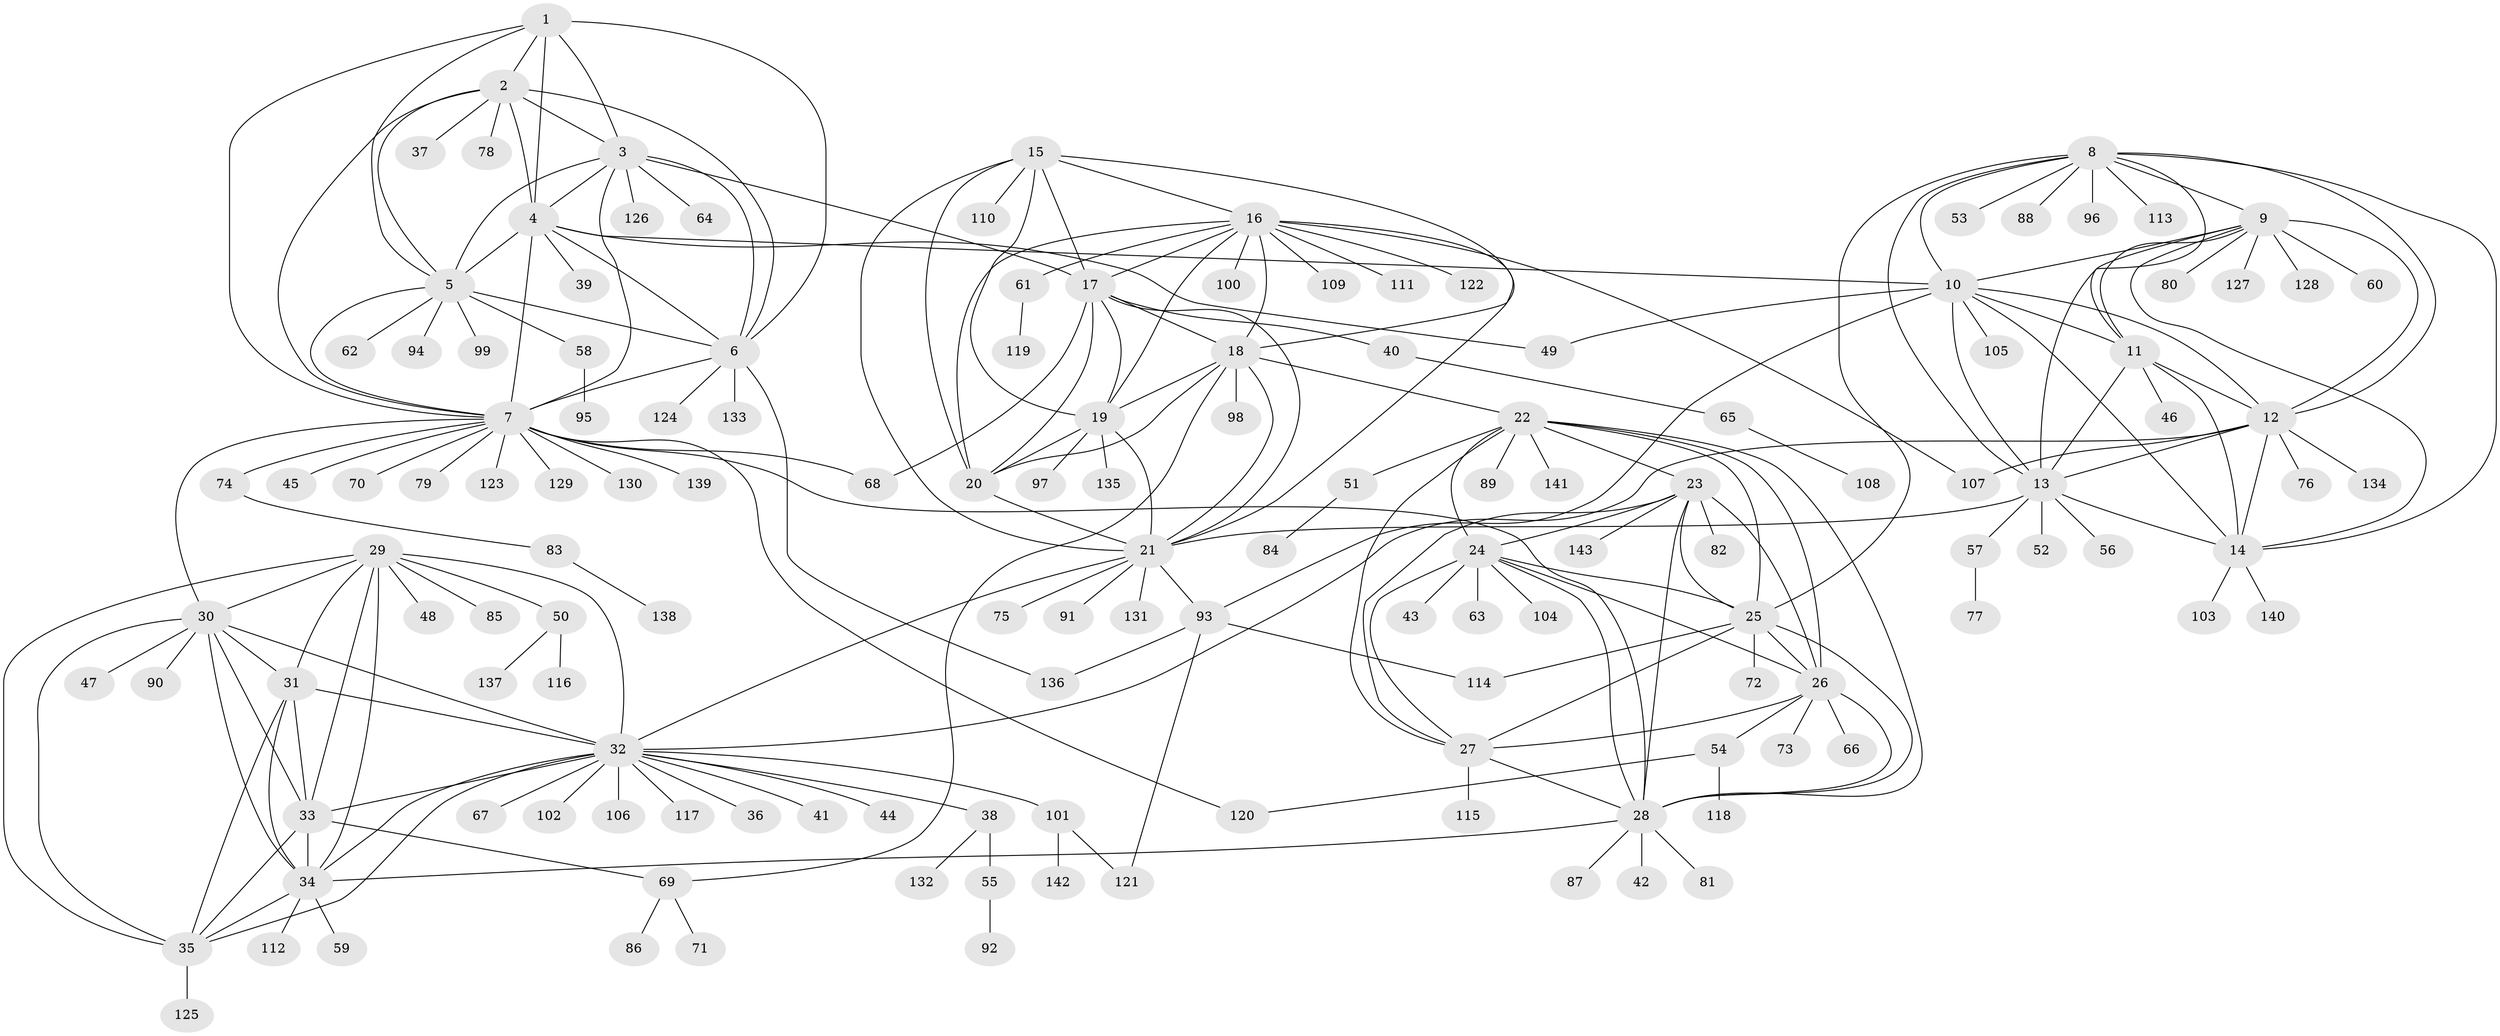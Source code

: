 // Generated by graph-tools (version 1.1) at 2025/26/03/09/25 03:26:45]
// undirected, 143 vertices, 232 edges
graph export_dot {
graph [start="1"]
  node [color=gray90,style=filled];
  1;
  2;
  3;
  4;
  5;
  6;
  7;
  8;
  9;
  10;
  11;
  12;
  13;
  14;
  15;
  16;
  17;
  18;
  19;
  20;
  21;
  22;
  23;
  24;
  25;
  26;
  27;
  28;
  29;
  30;
  31;
  32;
  33;
  34;
  35;
  36;
  37;
  38;
  39;
  40;
  41;
  42;
  43;
  44;
  45;
  46;
  47;
  48;
  49;
  50;
  51;
  52;
  53;
  54;
  55;
  56;
  57;
  58;
  59;
  60;
  61;
  62;
  63;
  64;
  65;
  66;
  67;
  68;
  69;
  70;
  71;
  72;
  73;
  74;
  75;
  76;
  77;
  78;
  79;
  80;
  81;
  82;
  83;
  84;
  85;
  86;
  87;
  88;
  89;
  90;
  91;
  92;
  93;
  94;
  95;
  96;
  97;
  98;
  99;
  100;
  101;
  102;
  103;
  104;
  105;
  106;
  107;
  108;
  109;
  110;
  111;
  112;
  113;
  114;
  115;
  116;
  117;
  118;
  119;
  120;
  121;
  122;
  123;
  124;
  125;
  126;
  127;
  128;
  129;
  130;
  131;
  132;
  133;
  134;
  135;
  136;
  137;
  138;
  139;
  140;
  141;
  142;
  143;
  1 -- 2;
  1 -- 3;
  1 -- 4;
  1 -- 5;
  1 -- 6;
  1 -- 7;
  2 -- 3;
  2 -- 4;
  2 -- 5;
  2 -- 6;
  2 -- 7;
  2 -- 37;
  2 -- 78;
  3 -- 4;
  3 -- 5;
  3 -- 6;
  3 -- 7;
  3 -- 17;
  3 -- 64;
  3 -- 126;
  4 -- 5;
  4 -- 6;
  4 -- 7;
  4 -- 10;
  4 -- 39;
  4 -- 49;
  5 -- 6;
  5 -- 7;
  5 -- 58;
  5 -- 62;
  5 -- 94;
  5 -- 99;
  6 -- 7;
  6 -- 124;
  6 -- 133;
  6 -- 136;
  7 -- 28;
  7 -- 30;
  7 -- 45;
  7 -- 68;
  7 -- 70;
  7 -- 74;
  7 -- 79;
  7 -- 120;
  7 -- 123;
  7 -- 129;
  7 -- 130;
  7 -- 139;
  8 -- 9;
  8 -- 10;
  8 -- 11;
  8 -- 12;
  8 -- 13;
  8 -- 14;
  8 -- 25;
  8 -- 53;
  8 -- 88;
  8 -- 96;
  8 -- 113;
  9 -- 10;
  9 -- 11;
  9 -- 12;
  9 -- 13;
  9 -- 14;
  9 -- 60;
  9 -- 80;
  9 -- 127;
  9 -- 128;
  10 -- 11;
  10 -- 12;
  10 -- 13;
  10 -- 14;
  10 -- 49;
  10 -- 93;
  10 -- 105;
  11 -- 12;
  11 -- 13;
  11 -- 14;
  11 -- 46;
  12 -- 13;
  12 -- 14;
  12 -- 32;
  12 -- 76;
  12 -- 107;
  12 -- 134;
  13 -- 14;
  13 -- 21;
  13 -- 52;
  13 -- 56;
  13 -- 57;
  14 -- 103;
  14 -- 140;
  15 -- 16;
  15 -- 17;
  15 -- 18;
  15 -- 19;
  15 -- 20;
  15 -- 21;
  15 -- 110;
  16 -- 17;
  16 -- 18;
  16 -- 19;
  16 -- 20;
  16 -- 21;
  16 -- 61;
  16 -- 100;
  16 -- 107;
  16 -- 109;
  16 -- 111;
  16 -- 122;
  17 -- 18;
  17 -- 19;
  17 -- 20;
  17 -- 21;
  17 -- 40;
  17 -- 68;
  18 -- 19;
  18 -- 20;
  18 -- 21;
  18 -- 22;
  18 -- 69;
  18 -- 98;
  19 -- 20;
  19 -- 21;
  19 -- 97;
  19 -- 135;
  20 -- 21;
  21 -- 32;
  21 -- 75;
  21 -- 91;
  21 -- 93;
  21 -- 131;
  22 -- 23;
  22 -- 24;
  22 -- 25;
  22 -- 26;
  22 -- 27;
  22 -- 28;
  22 -- 51;
  22 -- 89;
  22 -- 141;
  23 -- 24;
  23 -- 25;
  23 -- 26;
  23 -- 27;
  23 -- 28;
  23 -- 82;
  23 -- 143;
  24 -- 25;
  24 -- 26;
  24 -- 27;
  24 -- 28;
  24 -- 43;
  24 -- 63;
  24 -- 104;
  25 -- 26;
  25 -- 27;
  25 -- 28;
  25 -- 72;
  25 -- 114;
  26 -- 27;
  26 -- 28;
  26 -- 54;
  26 -- 66;
  26 -- 73;
  27 -- 28;
  27 -- 115;
  28 -- 34;
  28 -- 42;
  28 -- 81;
  28 -- 87;
  29 -- 30;
  29 -- 31;
  29 -- 32;
  29 -- 33;
  29 -- 34;
  29 -- 35;
  29 -- 48;
  29 -- 50;
  29 -- 85;
  30 -- 31;
  30 -- 32;
  30 -- 33;
  30 -- 34;
  30 -- 35;
  30 -- 47;
  30 -- 90;
  31 -- 32;
  31 -- 33;
  31 -- 34;
  31 -- 35;
  32 -- 33;
  32 -- 34;
  32 -- 35;
  32 -- 36;
  32 -- 38;
  32 -- 41;
  32 -- 44;
  32 -- 67;
  32 -- 101;
  32 -- 102;
  32 -- 106;
  32 -- 117;
  33 -- 34;
  33 -- 35;
  33 -- 69;
  34 -- 35;
  34 -- 59;
  34 -- 112;
  35 -- 125;
  38 -- 55;
  38 -- 132;
  40 -- 65;
  50 -- 116;
  50 -- 137;
  51 -- 84;
  54 -- 118;
  54 -- 120;
  55 -- 92;
  57 -- 77;
  58 -- 95;
  61 -- 119;
  65 -- 108;
  69 -- 71;
  69 -- 86;
  74 -- 83;
  83 -- 138;
  93 -- 114;
  93 -- 121;
  93 -- 136;
  101 -- 121;
  101 -- 142;
}
